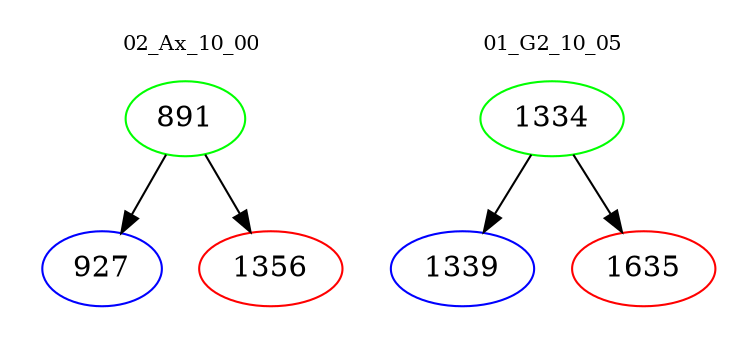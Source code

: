 digraph{
subgraph cluster_0 {
color = white
label = "02_Ax_10_00";
fontsize=10;
T0_891 [label="891", color="green"]
T0_891 -> T0_927 [color="black"]
T0_927 [label="927", color="blue"]
T0_891 -> T0_1356 [color="black"]
T0_1356 [label="1356", color="red"]
}
subgraph cluster_1 {
color = white
label = "01_G2_10_05";
fontsize=10;
T1_1334 [label="1334", color="green"]
T1_1334 -> T1_1339 [color="black"]
T1_1339 [label="1339", color="blue"]
T1_1334 -> T1_1635 [color="black"]
T1_1635 [label="1635", color="red"]
}
}
